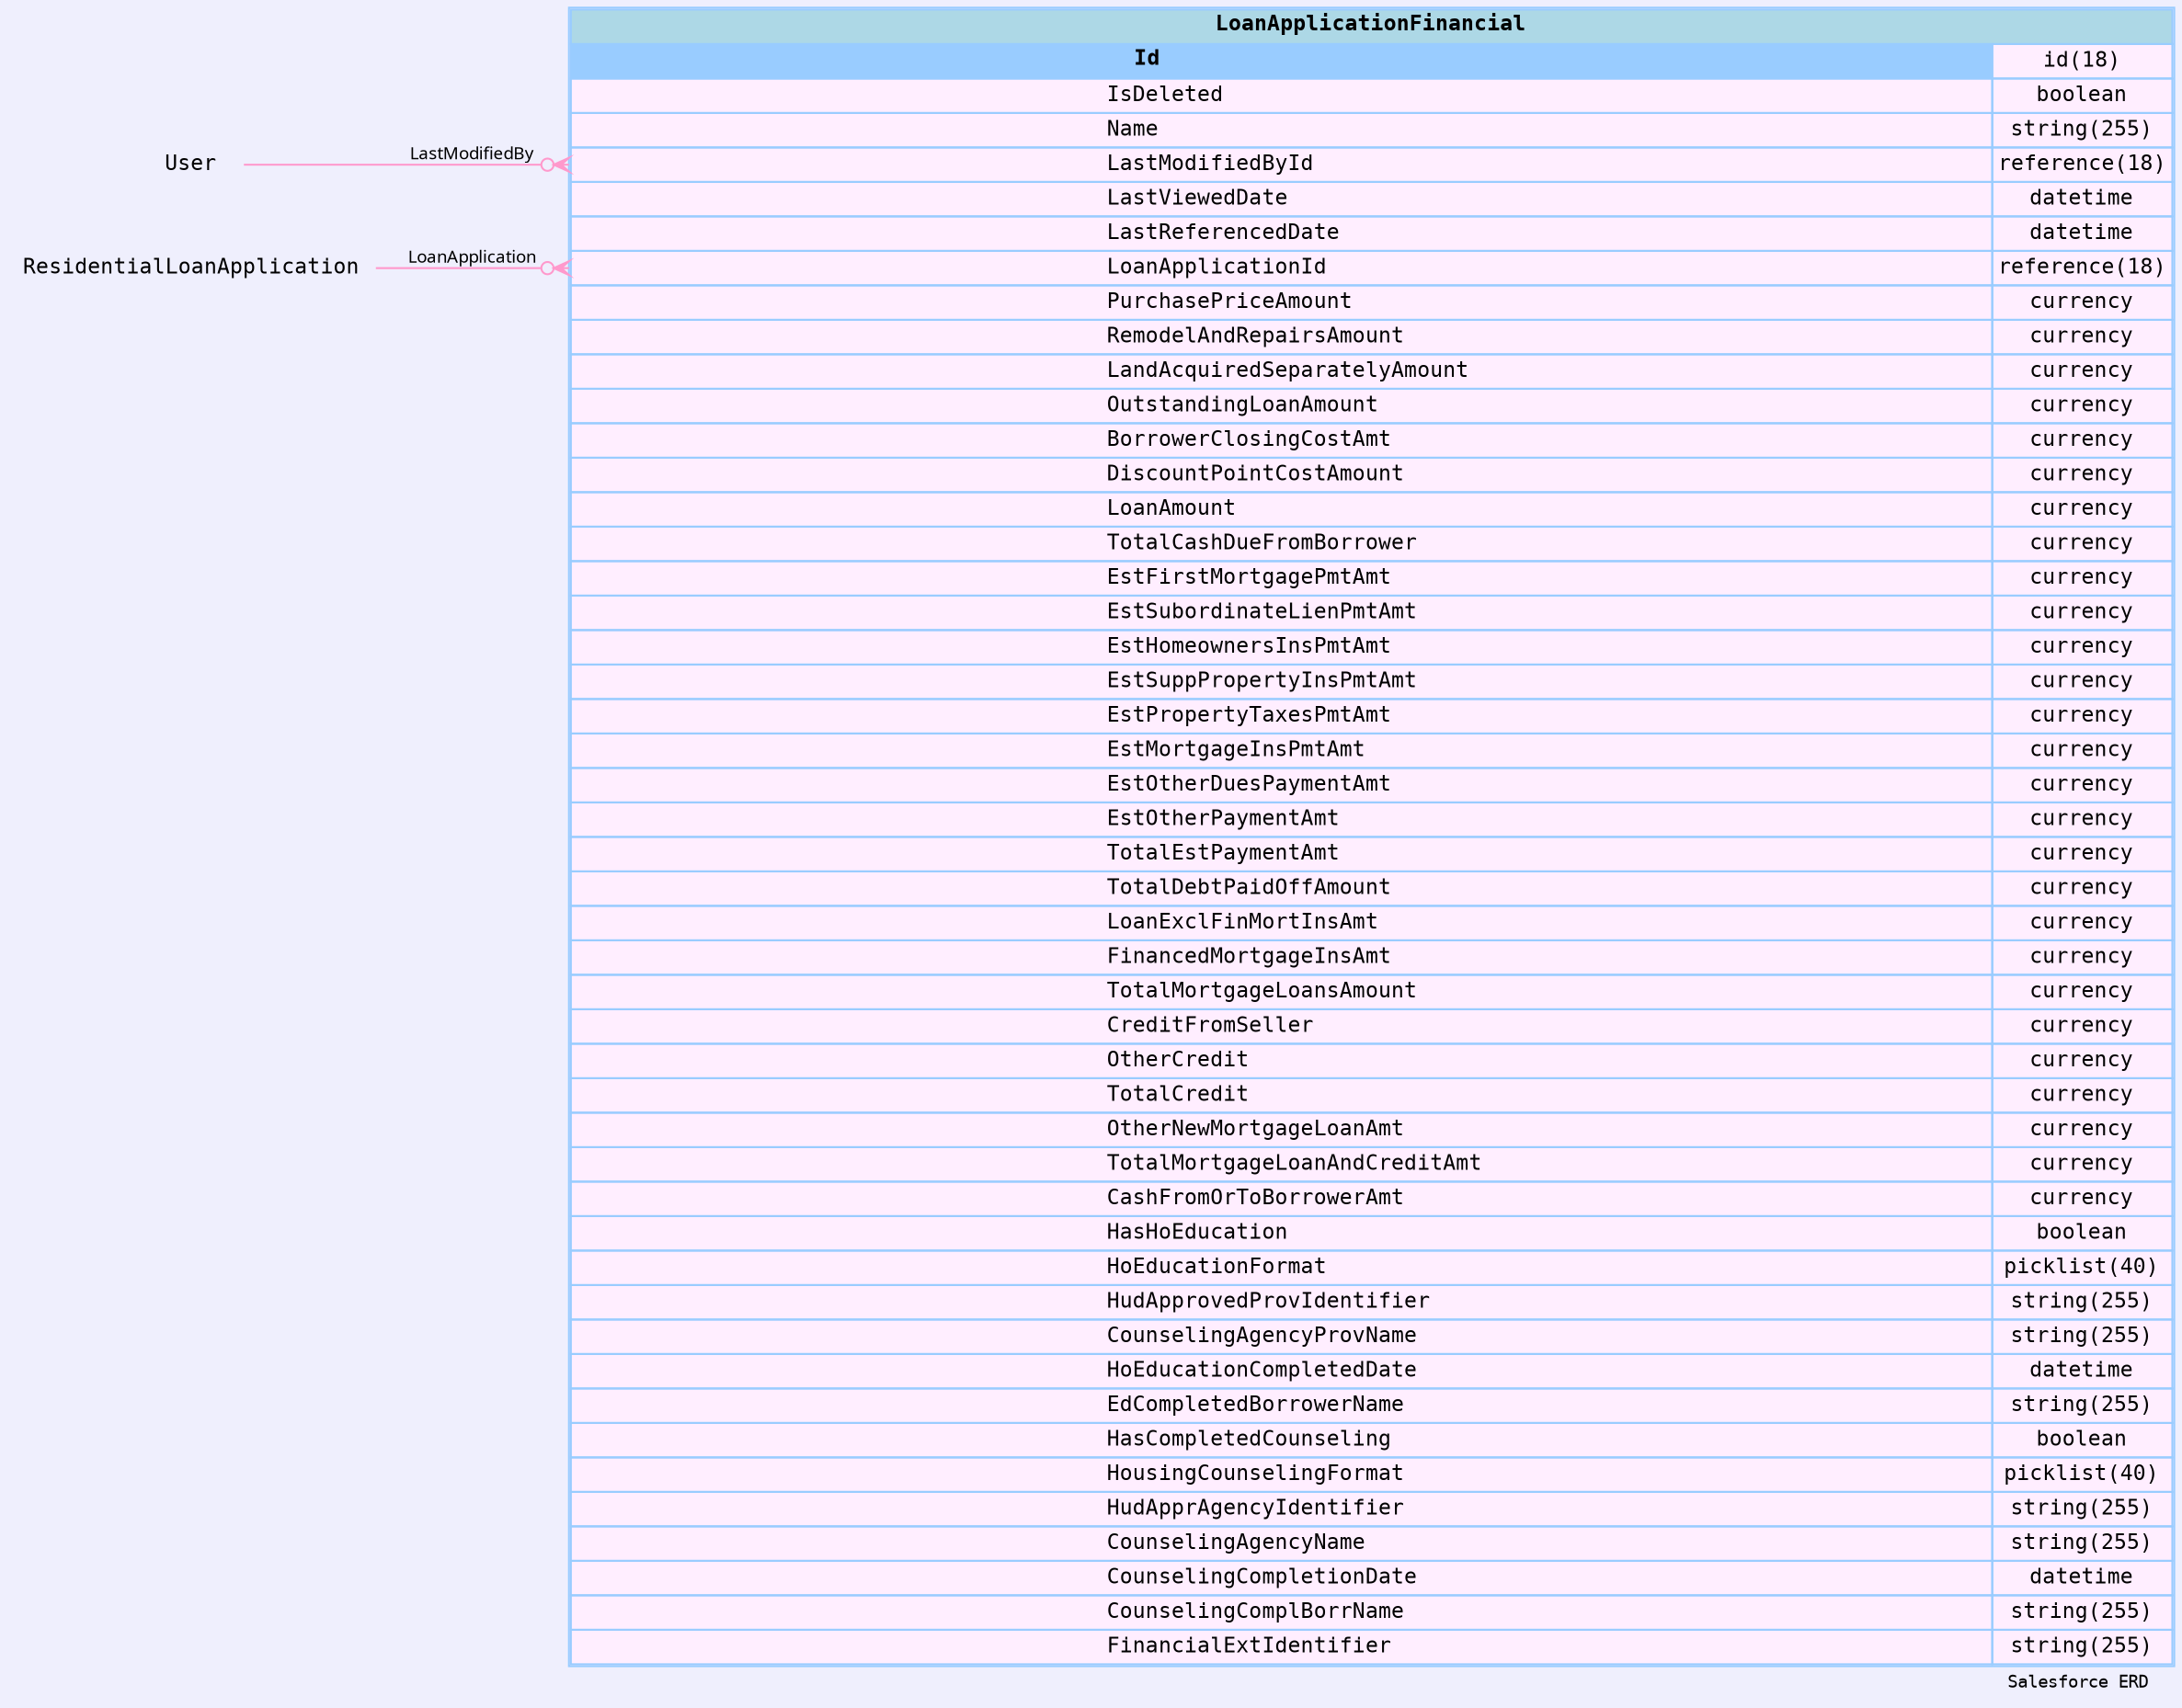 
        digraph "Salesforce+ ERD" {  
            graph [  
              rankdir="RL"  
              bgcolor="#efeffd"  
              label="Salesforce ERD "  
              labeljust="r"  
              nodesep="0.18"  
              ranksep="0.46"        
              fontname="Courier"  
              fontsize="9"  
            ];  
            node [  
              fontname="Courier"  
              fontsize="11"  
              shape="plaintext"  
              color="#99ccff"  
            ];  
            edge [ arrowsize="0.8"   ];
        
            LoanApplicationFinancial [shape=none, margin=0, label=<
                <table border="1" cellborder="1" cellspacing="0" bgcolor="#ffeeff" >   
                  <tr><td colspan="3" bgcolor="lightblue"><b>LoanApplicationFinancial</b></td></tr>
             <tr>
                                        <td  bgcolor="#99ccff" port="Id" align="left">
                                           <b>Id</b>
                                        </td><td>id(18)</td></tr> <tr>
                                         <td port="IsDeleted" align="left">
                                         IsDeleted
                                       </td><td>boolean</td></tr> <tr>
                                         <td port="Name" align="left">
                                         Name
                                       </td><td>string(255)</td></tr> <tr>
                                         <td port="LastModifiedById" align="left">
                                         LastModifiedById
                                       </td><td>reference(18)</td></tr> <tr>
                                         <td port="LastViewedDate" align="left">
                                         LastViewedDate
                                       </td><td>datetime</td></tr> <tr>
                                         <td port="LastReferencedDate" align="left">
                                         LastReferencedDate
                                       </td><td>datetime</td></tr> <tr>
                                         <td port="LoanApplicationId" align="left">
                                         LoanApplicationId
                                       </td><td>reference(18)</td></tr> <tr>
                                         <td port="PurchasePriceAmount" align="left">
                                         PurchasePriceAmount
                                       </td><td>currency</td></tr> <tr>
                                         <td port="RemodelAndRepairsAmount" align="left">
                                         RemodelAndRepairsAmount
                                       </td><td>currency</td></tr> <tr>
                                         <td port="LandAcquiredSeparatelyAmount" align="left">
                                         LandAcquiredSeparatelyAmount
                                       </td><td>currency</td></tr> <tr>
                                         <td port="OutstandingLoanAmount" align="left">
                                         OutstandingLoanAmount
                                       </td><td>currency</td></tr> <tr>
                                         <td port="BorrowerClosingCostAmt" align="left">
                                         BorrowerClosingCostAmt
                                       </td><td>currency</td></tr> <tr>
                                         <td port="DiscountPointCostAmount" align="left">
                                         DiscountPointCostAmount
                                       </td><td>currency</td></tr> <tr>
                                         <td port="LoanAmount" align="left">
                                         LoanAmount
                                       </td><td>currency</td></tr> <tr>
                                         <td port="TotalCashDueFromBorrower" align="left">
                                         TotalCashDueFromBorrower
                                       </td><td>currency</td></tr> <tr>
                                         <td port="EstFirstMortgagePmtAmt" align="left">
                                         EstFirstMortgagePmtAmt
                                       </td><td>currency</td></tr> <tr>
                                         <td port="EstSubordinateLienPmtAmt" align="left">
                                         EstSubordinateLienPmtAmt
                                       </td><td>currency</td></tr> <tr>
                                         <td port="EstHomeownersInsPmtAmt" align="left">
                                         EstHomeownersInsPmtAmt
                                       </td><td>currency</td></tr> <tr>
                                         <td port="EstSuppPropertyInsPmtAmt" align="left">
                                         EstSuppPropertyInsPmtAmt
                                       </td><td>currency</td></tr> <tr>
                                         <td port="EstPropertyTaxesPmtAmt" align="left">
                                         EstPropertyTaxesPmtAmt
                                       </td><td>currency</td></tr> <tr>
                                         <td port="EstMortgageInsPmtAmt" align="left">
                                         EstMortgageInsPmtAmt
                                       </td><td>currency</td></tr> <tr>
                                         <td port="EstOtherDuesPaymentAmt" align="left">
                                         EstOtherDuesPaymentAmt
                                       </td><td>currency</td></tr> <tr>
                                         <td port="EstOtherPaymentAmt" align="left">
                                         EstOtherPaymentAmt
                                       </td><td>currency</td></tr> <tr>
                                         <td port="TotalEstPaymentAmt" align="left">
                                         TotalEstPaymentAmt
                                       </td><td>currency</td></tr> <tr>
                                         <td port="TotalDebtPaidOffAmount" align="left">
                                         TotalDebtPaidOffAmount
                                       </td><td>currency</td></tr> <tr>
                                         <td port="LoanExclFinMortInsAmt" align="left">
                                         LoanExclFinMortInsAmt
                                       </td><td>currency</td></tr> <tr>
                                         <td port="FinancedMortgageInsAmt" align="left">
                                         FinancedMortgageInsAmt
                                       </td><td>currency</td></tr> <tr>
                                         <td port="TotalMortgageLoansAmount" align="left">
                                         TotalMortgageLoansAmount
                                       </td><td>currency</td></tr> <tr>
                                         <td port="CreditFromSeller" align="left">
                                         CreditFromSeller
                                       </td><td>currency</td></tr> <tr>
                                         <td port="OtherCredit" align="left">
                                         OtherCredit
                                       </td><td>currency</td></tr> <tr>
                                         <td port="TotalCredit" align="left">
                                         TotalCredit
                                       </td><td>currency</td></tr> <tr>
                                         <td port="OtherNewMortgageLoanAmt" align="left">
                                         OtherNewMortgageLoanAmt
                                       </td><td>currency</td></tr> <tr>
                                         <td port="TotalMortgageLoanAndCreditAmt" align="left">
                                         TotalMortgageLoanAndCreditAmt
                                       </td><td>currency</td></tr> <tr>
                                         <td port="CashFromOrToBorrowerAmt" align="left">
                                         CashFromOrToBorrowerAmt
                                       </td><td>currency</td></tr> <tr>
                                         <td port="HasHoEducation" align="left">
                                         HasHoEducation
                                       </td><td>boolean</td></tr> <tr>
                                         <td port="HoEducationFormat" align="left">
                                         HoEducationFormat
                                       </td><td>picklist(40)</td></tr> <tr>
                                         <td port="HudApprovedProvIdentifier" align="left">
                                         HudApprovedProvIdentifier
                                       </td><td>string(255)</td></tr> <tr>
                                         <td port="CounselingAgencyProvName" align="left">
                                         CounselingAgencyProvName
                                       </td><td>string(255)</td></tr> <tr>
                                         <td port="HoEducationCompletedDate" align="left">
                                         HoEducationCompletedDate
                                       </td><td>datetime</td></tr> <tr>
                                         <td port="EdCompletedBorrowerName" align="left">
                                         EdCompletedBorrowerName
                                       </td><td>string(255)</td></tr> <tr>
                                         <td port="HasCompletedCounseling" align="left">
                                         HasCompletedCounseling
                                       </td><td>boolean</td></tr> <tr>
                                         <td port="HousingCounselingFormat" align="left">
                                         HousingCounselingFormat
                                       </td><td>picklist(40)</td></tr> <tr>
                                         <td port="HudApprAgencyIdentifier" align="left">
                                         HudApprAgencyIdentifier
                                       </td><td>string(255)</td></tr> <tr>
                                         <td port="CounselingAgencyName" align="left">
                                         CounselingAgencyName
                                       </td><td>string(255)</td></tr> <tr>
                                         <td port="CounselingCompletionDate" align="left">
                                         CounselingCompletionDate
                                       </td><td>datetime</td></tr> <tr>
                                         <td port="CounselingComplBorrName" align="left">
                                         CounselingComplBorrName
                                       </td><td>string(255)</td></tr> <tr>
                                         <td port="FinancialExtIdentifier" align="left">
                                         FinancialExtIdentifier
                                       </td><td>string(255)</td></tr>            
                </table>
                >
                  URL="#"
                  tooltip=" LoanApplicationFinancial "
                ];
            
                            "LoanApplicationFinancial" : "LastModifiedById": w -> 
                                  "User" : "Id" 
                                           : e 
                                          [arrowhead=none 
                                           dir=back 
                                           arrowtail=crowodot 
                                           color="#ff99cc"
                                           label="LastModifiedBy"
                                           fontname="Monaco"
                                           fontsize="9"
                                          ];
                      
                            "LoanApplicationFinancial" : "LoanApplicationId": w -> 
                                  "ResidentialLoanApplication" : "Id" 
                                           : e 
                                          [arrowhead=none 
                                           dir=back 
                                           arrowtail=crowodot 
                                           color="#ff99cc"
                                           label="LoanApplication"
                                           fontname="Monaco"
                                           fontsize="9"
                                          ];
                      }